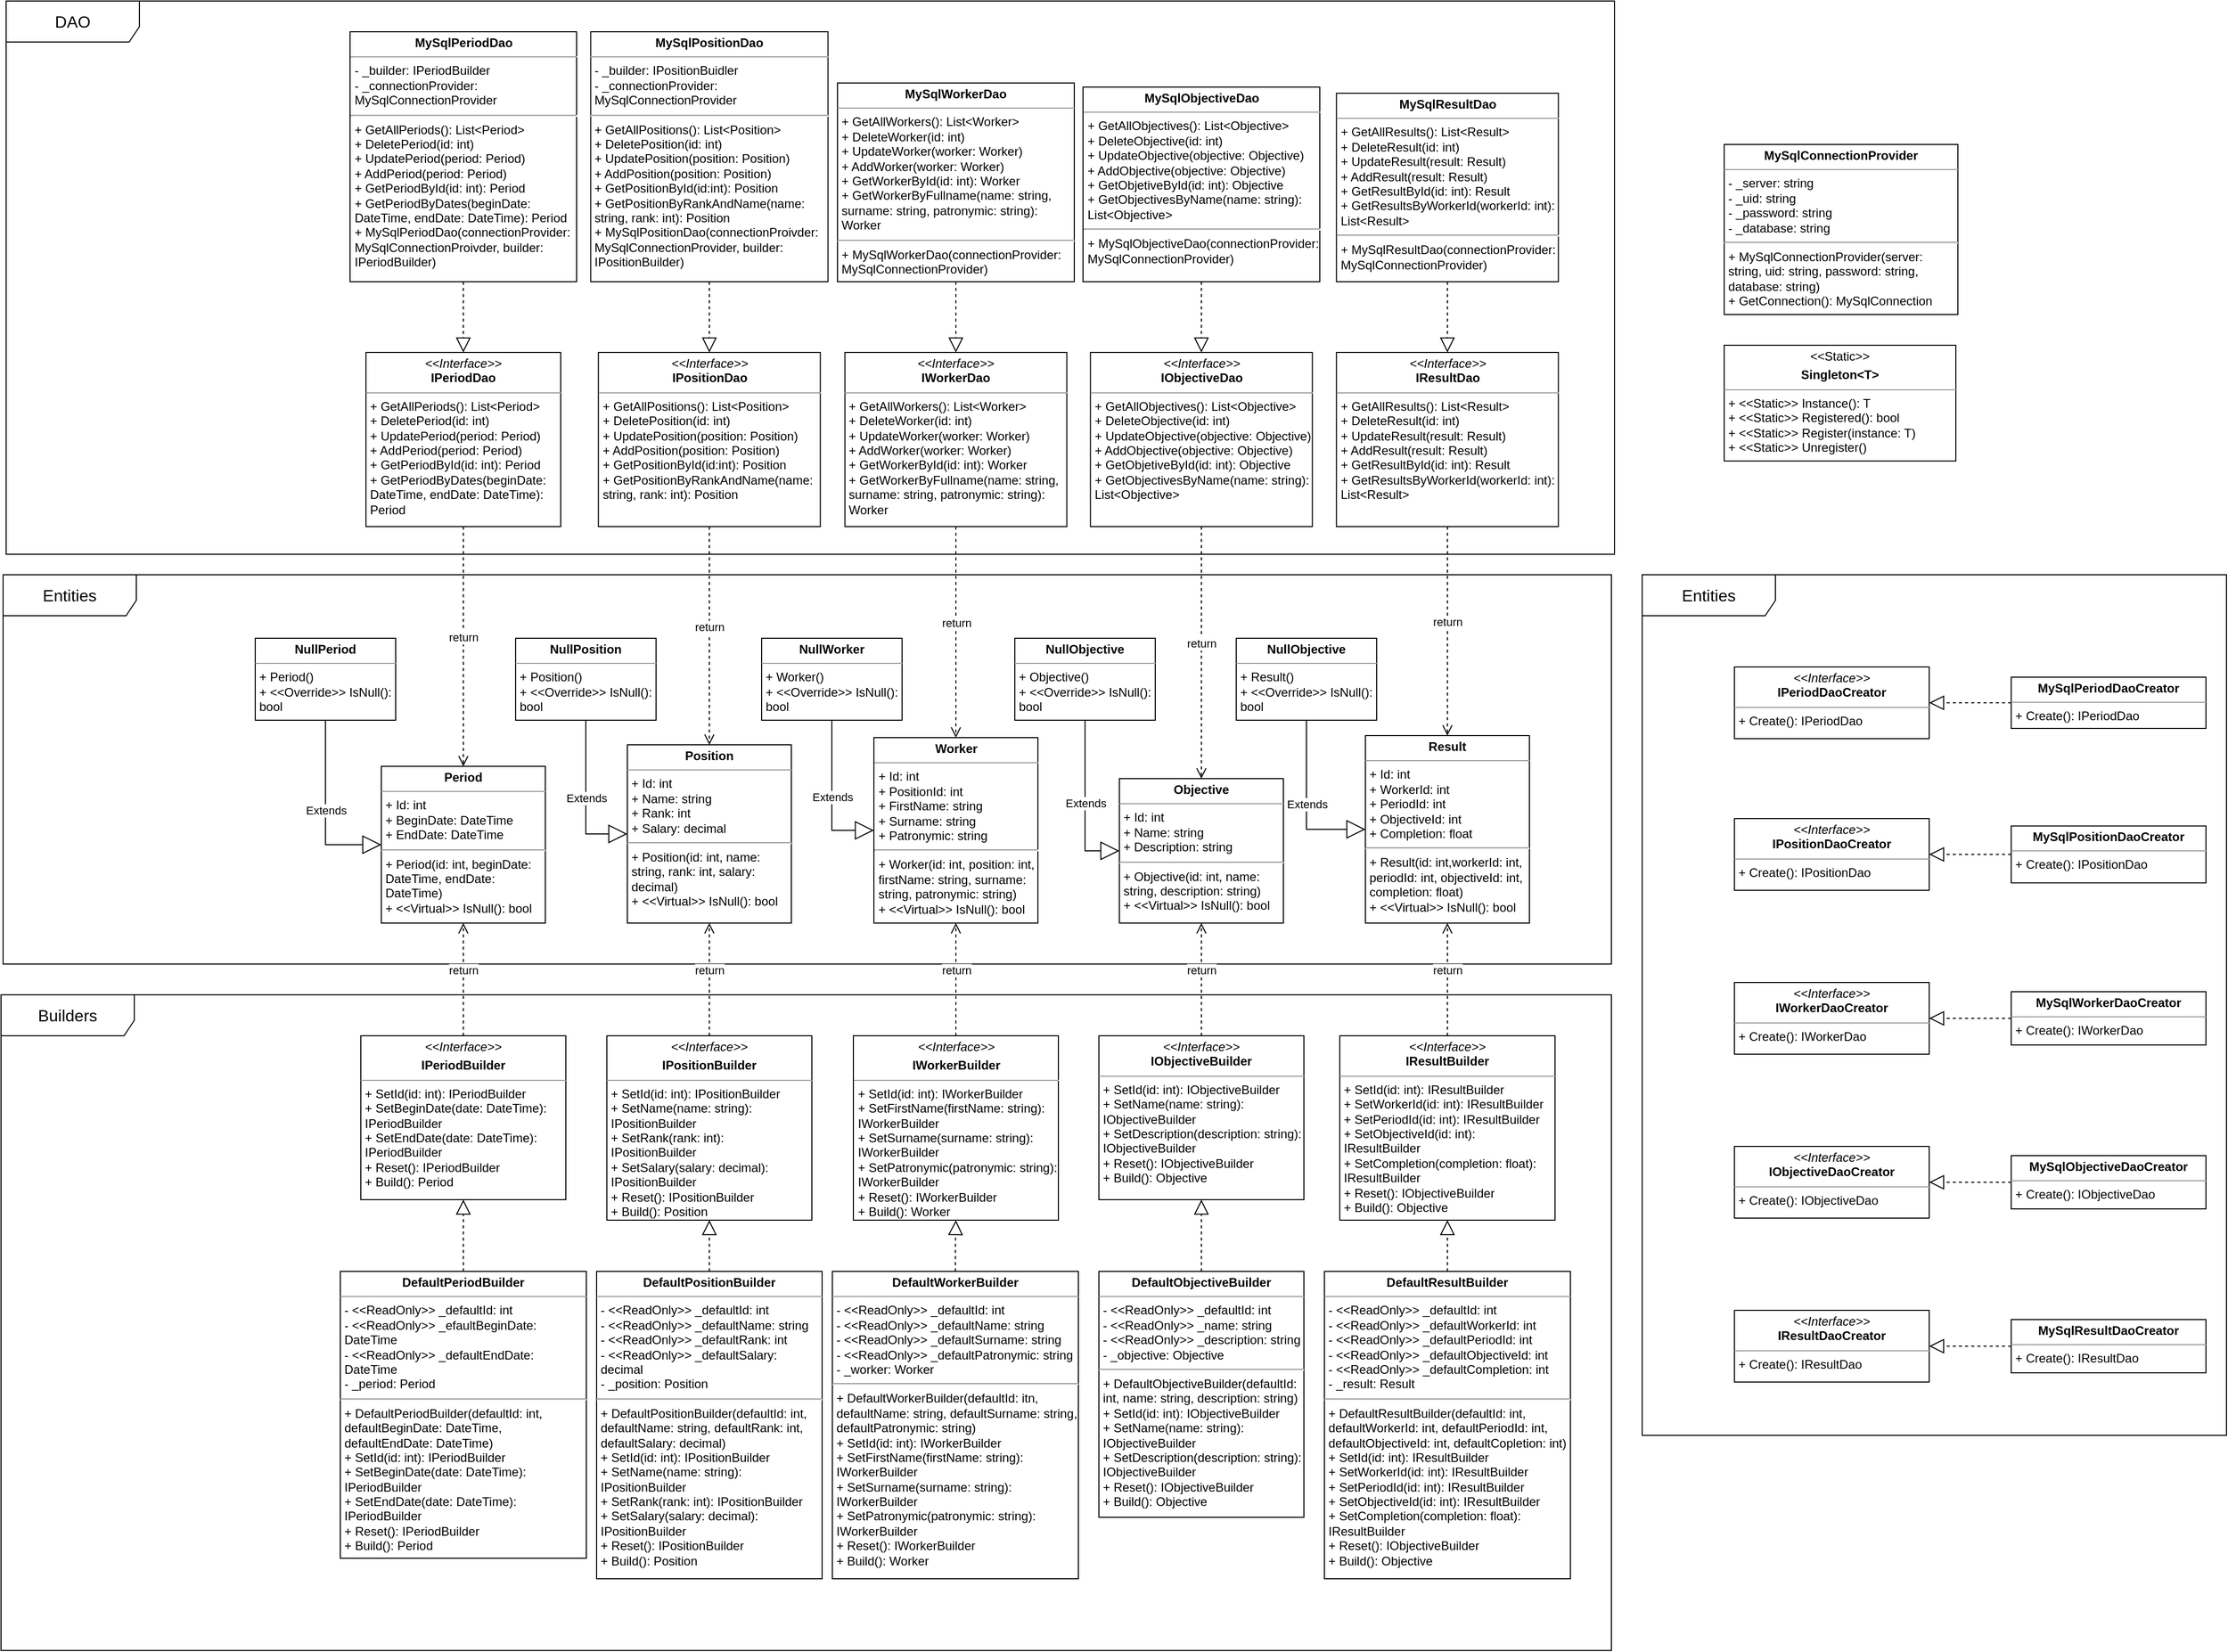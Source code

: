 <mxfile version="22.1.11" type="github">
  <diagram name="Страница — 1" id="qih0HeVdHAn_B9oH8GBS">
    <mxGraphModel dx="2593" dy="2552" grid="1" gridSize="10" guides="1" tooltips="1" connect="1" arrows="1" fold="1" page="1" pageScale="1" pageWidth="827" pageHeight="1169" math="0" shadow="0">
      <root>
        <mxCell id="0" />
        <mxCell id="1" parent="0" />
        <mxCell id="z6ik7qYl1S37W0Bwtu2p-1" value="&lt;font style=&quot;font-size: 16px;&quot;&gt;Entities&lt;/font&gt;" style="shape=umlFrame;whiteSpace=wrap;html=1;pointerEvents=0;width=130;height=40;" parent="1" vertex="1">
          <mxGeometry x="31" y="-10" width="1569" height="380" as="geometry" />
        </mxCell>
        <mxCell id="z6ik7qYl1S37W0Bwtu2p-2" value="&lt;p style=&quot;margin:0px;margin-top:4px;text-align:center;&quot;&gt;&lt;b&gt;Period&lt;/b&gt;&lt;/p&gt;&lt;hr size=&quot;1&quot;&gt;&lt;p style=&quot;margin:0px;margin-left:4px;&quot;&gt;+ Id: int&lt;/p&gt;&lt;p style=&quot;margin:0px;margin-left:4px;&quot;&gt;+ BeginDate: DateTime&lt;/p&gt;&lt;p style=&quot;margin:0px;margin-left:4px;&quot;&gt;+ EndDate: DateTime&lt;/p&gt;&lt;hr&gt;&lt;p style=&quot;margin:0px;margin-left:4px;&quot;&gt;+ Period(id: int, beginDate: DateTime, endDate: DateTime)&lt;/p&gt;&lt;p style=&quot;margin:0px;margin-left:4px;&quot;&gt;+ &amp;lt;&amp;lt;Virtual&amp;gt;&amp;gt; IsNull(): bool&lt;/p&gt;" style="verticalAlign=top;align=left;overflow=fill;fontSize=12;fontFamily=Helvetica;html=1;whiteSpace=wrap;" parent="1" vertex="1">
          <mxGeometry x="400" y="177" width="160" height="153" as="geometry" />
        </mxCell>
        <mxCell id="z6ik7qYl1S37W0Bwtu2p-3" value="&lt;p style=&quot;margin:0px;margin-top:4px;text-align:center;&quot;&gt;&lt;b&gt;Position&lt;/b&gt;&lt;/p&gt;&lt;hr size=&quot;1&quot;&gt;&lt;p style=&quot;margin:0px;margin-left:4px;&quot;&gt;+ Id: int&lt;/p&gt;&lt;p style=&quot;margin:0px;margin-left:4px;&quot;&gt;+ Name: string&lt;/p&gt;&lt;p style=&quot;margin:0px;margin-left:4px;&quot;&gt;+ Rank: int&lt;/p&gt;&lt;p style=&quot;margin:0px;margin-left:4px;&quot;&gt;+ Salary: decimal&lt;/p&gt;&lt;hr&gt;&lt;p style=&quot;margin:0px;margin-left:4px;&quot;&gt;+ Position(id: int, name: string, rank: int, salary: decimal)&lt;/p&gt;&lt;p style=&quot;margin:0px;margin-left:4px;&quot;&gt;+ &amp;lt;&amp;lt;Virtual&amp;gt;&amp;gt; IsNull(): bool&lt;/p&gt;" style="verticalAlign=top;align=left;overflow=fill;fontSize=12;fontFamily=Helvetica;html=1;whiteSpace=wrap;" parent="1" vertex="1">
          <mxGeometry x="640" y="156" width="160" height="174" as="geometry" />
        </mxCell>
        <mxCell id="z6ik7qYl1S37W0Bwtu2p-4" value="&lt;p style=&quot;margin:0px;margin-top:4px;text-align:center;&quot;&gt;&lt;b&gt;Objective&lt;/b&gt;&lt;/p&gt;&lt;hr size=&quot;1&quot;&gt;&lt;p style=&quot;margin:0px;margin-left:4px;&quot;&gt;+ Id: int&lt;/p&gt;&lt;p style=&quot;margin:0px;margin-left:4px;&quot;&gt;+ Name: string&lt;/p&gt;&lt;p style=&quot;margin:0px;margin-left:4px;&quot;&gt;+ Description: string&lt;/p&gt;&lt;hr&gt;&lt;p style=&quot;margin:0px;margin-left:4px;&quot;&gt;+ Objective(id: int, name: string, description: string)&lt;/p&gt;&lt;p style=&quot;margin:0px;margin-left:4px;&quot;&gt;+ &amp;lt;&amp;lt;Virtual&amp;gt;&amp;gt; IsNull(): bool&lt;/p&gt;&lt;p style=&quot;margin:0px;margin-left:4px;&quot;&gt;&lt;br&gt;&lt;/p&gt;" style="verticalAlign=top;align=left;overflow=fill;fontSize=12;fontFamily=Helvetica;html=1;whiteSpace=wrap;" parent="1" vertex="1">
          <mxGeometry x="1120" y="189" width="160" height="141" as="geometry" />
        </mxCell>
        <mxCell id="z6ik7qYl1S37W0Bwtu2p-5" value="&lt;p style=&quot;margin:0px;margin-top:4px;text-align:center;&quot;&gt;&lt;b&gt;Worker&lt;/b&gt;&lt;/p&gt;&lt;hr size=&quot;1&quot;&gt;&lt;p style=&quot;margin:0px;margin-left:4px;&quot;&gt;+ Id: int&lt;/p&gt;&lt;p style=&quot;margin:0px;margin-left:4px;&quot;&gt;+ PositionId: int&lt;/p&gt;&lt;p style=&quot;margin:0px;margin-left:4px;&quot;&gt;+ FirstName: string&lt;/p&gt;&lt;p style=&quot;margin:0px;margin-left:4px;&quot;&gt;+ Surname: string&lt;/p&gt;&lt;p style=&quot;margin:0px;margin-left:4px;&quot;&gt;+ Patronymic: string&lt;/p&gt;&lt;hr&gt;&lt;p style=&quot;margin:0px;margin-left:4px;&quot;&gt;+ Worker(id: int, position: int, firstName: string, surname: string, patronymic: string)&lt;/p&gt;&lt;p style=&quot;margin:0px;margin-left:4px;&quot;&gt;+ &amp;lt;&amp;lt;Virtual&amp;gt;&amp;gt; IsNull(): bool&lt;/p&gt;" style="verticalAlign=top;align=left;overflow=fill;fontSize=12;fontFamily=Helvetica;html=1;whiteSpace=wrap;" parent="1" vertex="1">
          <mxGeometry x="880.5" y="149" width="160" height="181" as="geometry" />
        </mxCell>
        <mxCell id="z6ik7qYl1S37W0Bwtu2p-6" value="&lt;font style=&quot;font-size: 16px;&quot;&gt;Builders&lt;/font&gt;" style="shape=umlFrame;whiteSpace=wrap;html=1;pointerEvents=0;width=130;height=40;" parent="1" vertex="1">
          <mxGeometry x="29" y="400" width="1571" height="640" as="geometry" />
        </mxCell>
        <mxCell id="z6ik7qYl1S37W0Bwtu2p-7" value="&lt;p style=&quot;margin:0px;margin-top:4px;text-align:center;&quot;&gt;&lt;i style=&quot;border-color: var(--border-color);&quot;&gt;&amp;lt;&amp;lt;Interface&amp;gt;&amp;gt;&lt;/i&gt;&lt;b&gt;&lt;br&gt;&lt;/b&gt;&lt;/p&gt;&lt;p style=&quot;margin:0px;margin-top:4px;text-align:center;&quot;&gt;&lt;b&gt;IPeriodBuilder&lt;/b&gt;&lt;/p&gt;&lt;hr size=&quot;1&quot;&gt;&lt;p style=&quot;margin:0px;margin-left:4px;&quot;&gt;+ SetId(id: int): IPeriodBuilder&lt;/p&gt;&lt;p style=&quot;margin:0px;margin-left:4px;&quot;&gt;+ SetBeginDate(date: DateTime): IPeriodBuilder&lt;/p&gt;&lt;p style=&quot;margin:0px;margin-left:4px;&quot;&gt;+ SetEndDate(date: DateTime): IPeriodBuilder&lt;/p&gt;&lt;p style=&quot;margin:0px;margin-left:4px;&quot;&gt;+ Reset(): IPeriodBuilder&lt;/p&gt;&lt;p style=&quot;margin:0px;margin-left:4px;&quot;&gt;+ Build(): Period&lt;/p&gt;" style="verticalAlign=top;align=left;overflow=fill;fontSize=12;fontFamily=Helvetica;html=1;whiteSpace=wrap;" parent="1" vertex="1">
          <mxGeometry x="380" y="440" width="200" height="160" as="geometry" />
        </mxCell>
        <mxCell id="z6ik7qYl1S37W0Bwtu2p-8" value="&lt;p style=&quot;margin:0px;margin-top:4px;text-align:center;&quot;&gt;&lt;i style=&quot;border-color: var(--border-color);&quot;&gt;&amp;lt;&amp;lt;Interface&amp;gt;&amp;gt;&lt;/i&gt;&lt;b&gt;&lt;br&gt;&lt;/b&gt;&lt;/p&gt;&lt;p style=&quot;margin:0px;margin-top:4px;text-align:center;&quot;&gt;&lt;b&gt;IPositionBuilder&lt;/b&gt;&lt;/p&gt;&lt;hr size=&quot;1&quot;&gt;&lt;p style=&quot;margin:0px;margin-left:4px;&quot;&gt;+ SetId(id: int): IPositionBuilder&lt;/p&gt;&lt;p style=&quot;margin:0px;margin-left:4px;&quot;&gt;+ SetName(name: string): IPositionBuilder&lt;/p&gt;&lt;p style=&quot;margin:0px;margin-left:4px;&quot;&gt;+ SetRank(rank: int): IPositionBuilder&lt;/p&gt;&lt;p style=&quot;margin:0px;margin-left:4px;&quot;&gt;+ SetSalary(salary: decimal): IPositionBuilder&lt;/p&gt;&lt;p style=&quot;margin:0px;margin-left:4px;&quot;&gt;+ Reset(): IPositionBuilder&lt;/p&gt;&lt;p style=&quot;margin:0px;margin-left:4px;&quot;&gt;+ Build(): Position&lt;/p&gt;" style="verticalAlign=top;align=left;overflow=fill;fontSize=12;fontFamily=Helvetica;html=1;whiteSpace=wrap;" parent="1" vertex="1">
          <mxGeometry x="620" y="440" width="200" height="180" as="geometry" />
        </mxCell>
        <mxCell id="z6ik7qYl1S37W0Bwtu2p-9" value="return" style="html=1;verticalAlign=bottom;endArrow=open;dashed=1;endSize=8;rounded=0;exitX=0.5;exitY=0;exitDx=0;exitDy=0;entryX=0.5;entryY=1;entryDx=0;entryDy=0;edgeStyle=orthogonalEdgeStyle;" parent="1" source="z6ik7qYl1S37W0Bwtu2p-7" target="z6ik7qYl1S37W0Bwtu2p-2" edge="1">
          <mxGeometry relative="1" as="geometry">
            <mxPoint x="450" y="370" as="sourcePoint" />
            <mxPoint x="370" y="370" as="targetPoint" />
          </mxGeometry>
        </mxCell>
        <mxCell id="z6ik7qYl1S37W0Bwtu2p-10" value="&lt;p style=&quot;margin:0px;margin-top:4px;text-align:center;&quot;&gt;&lt;i style=&quot;border-color: var(--border-color);&quot;&gt;&amp;lt;&amp;lt;Interface&amp;gt;&amp;gt;&lt;/i&gt;&lt;b&gt;&lt;br&gt;&lt;/b&gt;&lt;/p&gt;&lt;p style=&quot;margin:0px;margin-top:4px;text-align:center;&quot;&gt;&lt;b&gt;IWorkerBuilder&lt;/b&gt;&lt;/p&gt;&lt;hr size=&quot;1&quot;&gt;&lt;p style=&quot;margin:0px;margin-left:4px;&quot;&gt;+ SetId(id: int): IWorkerBuilder&lt;/p&gt;&lt;p style=&quot;margin:0px;margin-left:4px;&quot;&gt;+ SetFirstName(firstName: string): IWorkerBuilder&lt;/p&gt;&lt;p style=&quot;margin:0px;margin-left:4px;&quot;&gt;+ SetSurname(surname: string): IWorkerBuilder&lt;/p&gt;&lt;p style=&quot;margin:0px;margin-left:4px;&quot;&gt;+ SetPatronymic(patronymic: string): IWorkerBuilder&lt;/p&gt;&lt;p style=&quot;margin:0px;margin-left:4px;&quot;&gt;+ Reset(): IWorkerBuilder&lt;/p&gt;&lt;p style=&quot;margin:0px;margin-left:4px;&quot;&gt;+ Build(): Worker&lt;/p&gt;" style="verticalAlign=top;align=left;overflow=fill;fontSize=12;fontFamily=Helvetica;html=1;whiteSpace=wrap;" parent="1" vertex="1">
          <mxGeometry x="860.5" y="440" width="200" height="180" as="geometry" />
        </mxCell>
        <mxCell id="z6ik7qYl1S37W0Bwtu2p-11" value="&lt;p style=&quot;margin:0px;margin-top:4px;text-align:center;&quot;&gt;&lt;i&gt;&amp;lt;&amp;lt;Interface&amp;gt;&amp;gt;&lt;/i&gt;&lt;br&gt;&lt;b&gt;IObjectiveBuilder&lt;/b&gt;&lt;/p&gt;&lt;hr size=&quot;1&quot;&gt;&lt;p style=&quot;margin:0px;margin-left:4px;&quot;&gt;+ SetId(id: int): IObjectiveBuilder&lt;/p&gt;&lt;p style=&quot;margin:0px;margin-left:4px;&quot;&gt;+ SetName(name: string): IObjectiveBuilder&amp;nbsp;&lt;/p&gt;&lt;p style=&quot;margin:0px;margin-left:4px;&quot;&gt;+ SetDescription(description: string): IObjectiveBuilder&lt;/p&gt;&lt;p style=&quot;margin:0px;margin-left:4px;&quot;&gt;+ Reset(): IObjectiveBuilder&lt;/p&gt;&lt;p style=&quot;margin:0px;margin-left:4px;&quot;&gt;+ Build(): Objective&lt;/p&gt;" style="verticalAlign=top;align=left;overflow=fill;fontSize=12;fontFamily=Helvetica;html=1;whiteSpace=wrap;" parent="1" vertex="1">
          <mxGeometry x="1100" y="440" width="200" height="160" as="geometry" />
        </mxCell>
        <mxCell id="z6ik7qYl1S37W0Bwtu2p-12" value="return" style="html=1;verticalAlign=bottom;endArrow=open;dashed=1;endSize=8;rounded=0;entryX=0.5;entryY=1;entryDx=0;entryDy=0;exitX=0.5;exitY=0;exitDx=0;exitDy=0;edgeStyle=orthogonalEdgeStyle;" parent="1" source="z6ik7qYl1S37W0Bwtu2p-8" target="z6ik7qYl1S37W0Bwtu2p-3" edge="1">
          <mxGeometry relative="1" as="geometry">
            <mxPoint x="770" y="380" as="sourcePoint" />
            <mxPoint x="690" y="380" as="targetPoint" />
          </mxGeometry>
        </mxCell>
        <mxCell id="z6ik7qYl1S37W0Bwtu2p-13" value="return" style="html=1;verticalAlign=bottom;endArrow=open;dashed=1;endSize=8;rounded=0;entryX=0.5;entryY=1;entryDx=0;entryDy=0;exitX=0.5;exitY=0;exitDx=0;exitDy=0;edgeStyle=orthogonalEdgeStyle;" parent="1" source="z6ik7qYl1S37W0Bwtu2p-10" target="z6ik7qYl1S37W0Bwtu2p-5" edge="1">
          <mxGeometry relative="1" as="geometry">
            <mxPoint x="1100" y="370" as="sourcePoint" />
            <mxPoint x="1020" y="370" as="targetPoint" />
          </mxGeometry>
        </mxCell>
        <mxCell id="z6ik7qYl1S37W0Bwtu2p-17" value="return" style="html=1;verticalAlign=bottom;endArrow=open;dashed=1;endSize=8;rounded=0;entryX=0.5;entryY=1;entryDx=0;entryDy=0;exitX=0.5;exitY=0;exitDx=0;exitDy=0;edgeStyle=orthogonalEdgeStyle;" parent="1" source="z6ik7qYl1S37W0Bwtu2p-11" target="z6ik7qYl1S37W0Bwtu2p-4" edge="1">
          <mxGeometry relative="1" as="geometry">
            <mxPoint x="1330" y="370" as="sourcePoint" />
            <mxPoint x="1250" y="370" as="targetPoint" />
          </mxGeometry>
        </mxCell>
        <mxCell id="xKmKN3CruhW7F5drKo0u-1" value="&lt;p style=&quot;margin:0px;margin-top:4px;text-align:center;&quot;&gt;&lt;b&gt;Result&lt;/b&gt;&lt;/p&gt;&lt;hr size=&quot;1&quot;&gt;&lt;p style=&quot;margin:0px;margin-left:4px;&quot;&gt;+ Id: int&lt;/p&gt;&lt;p style=&quot;margin:0px;margin-left:4px;&quot;&gt;+ WorkerId: int&lt;/p&gt;&lt;p style=&quot;margin:0px;margin-left:4px;&quot;&gt;+ PeriodId: int&lt;/p&gt;&lt;p style=&quot;margin:0px;margin-left:4px;&quot;&gt;+ ObjectiveId: int&lt;/p&gt;&lt;p style=&quot;margin:0px;margin-left:4px;&quot;&gt;+ Completion: float&lt;/p&gt;&lt;hr&gt;&lt;p style=&quot;margin:0px;margin-left:4px;&quot;&gt;+ Result(id: int,workerId: int, periodId: int, objectiveId: int, completion: float)&lt;/p&gt;&lt;p style=&quot;margin:0px;margin-left:4px;&quot;&gt;+ &amp;lt;&amp;lt;Virtual&amp;gt;&amp;gt; IsNull(): bool&lt;/p&gt;&lt;p style=&quot;margin:0px;margin-left:4px;&quot;&gt;&lt;br&gt;&lt;/p&gt;" style="verticalAlign=top;align=left;overflow=fill;fontSize=12;fontFamily=Helvetica;html=1;whiteSpace=wrap;" vertex="1" parent="1">
          <mxGeometry x="1360" y="147" width="160" height="183" as="geometry" />
        </mxCell>
        <mxCell id="xKmKN3CruhW7F5drKo0u-2" value="&lt;p style=&quot;margin:0px;margin-top:4px;text-align:center;&quot;&gt;&lt;i&gt;&amp;lt;&amp;lt;Interface&amp;gt;&amp;gt;&lt;/i&gt;&lt;br&gt;&lt;b&gt;IResultBuilder&lt;/b&gt;&lt;/p&gt;&lt;hr size=&quot;1&quot;&gt;&lt;p style=&quot;margin:0px;margin-left:4px;&quot;&gt;+ SetId(id: int): IResultBuilder&lt;/p&gt;&lt;p style=&quot;margin:0px;margin-left:4px;&quot;&gt;+ SetWorkerId(id: int): IResultBuilder&lt;/p&gt;&lt;p style=&quot;margin:0px;margin-left:4px;&quot;&gt;+ SetPeriodId(id: int): IResultBuilder&lt;/p&gt;&lt;p style=&quot;margin:0px;margin-left:4px;&quot;&gt;+ SetObjectiveId(id: int): IResultBuilder&lt;/p&gt;&lt;p style=&quot;margin:0px;margin-left:4px;&quot;&gt;+ SetCompletion(completion: float): IResultBuilder&lt;/p&gt;&lt;p style=&quot;margin:0px;margin-left:4px;&quot;&gt;+ Reset(): IObjectiveBuilder&lt;/p&gt;&lt;p style=&quot;margin:0px;margin-left:4px;&quot;&gt;+ Build(): Objective&lt;/p&gt;" style="verticalAlign=top;align=left;overflow=fill;fontSize=12;fontFamily=Helvetica;html=1;whiteSpace=wrap;" vertex="1" parent="1">
          <mxGeometry x="1335" y="440" width="210" height="180" as="geometry" />
        </mxCell>
        <mxCell id="xKmKN3CruhW7F5drKo0u-3" value="return" style="html=1;verticalAlign=bottom;endArrow=open;dashed=1;endSize=8;rounded=0;entryX=0.5;entryY=1;entryDx=0;entryDy=0;exitX=0.5;exitY=0;exitDx=0;exitDy=0;edgeStyle=orthogonalEdgeStyle;" edge="1" parent="1" source="xKmKN3CruhW7F5drKo0u-2" target="xKmKN3CruhW7F5drKo0u-1">
          <mxGeometry relative="1" as="geometry">
            <mxPoint x="1210" y="450" as="sourcePoint" />
            <mxPoint x="1210" y="240" as="targetPoint" />
          </mxGeometry>
        </mxCell>
        <mxCell id="xKmKN3CruhW7F5drKo0u-4" value="&lt;p style=&quot;margin:0px;margin-top:4px;text-align:center;&quot;&gt;&lt;b style=&quot;background-color: initial;&quot;&gt;DefaultPeriodBuilder&lt;/b&gt;&lt;br&gt;&lt;/p&gt;&lt;hr size=&quot;1&quot;&gt;&lt;p style=&quot;margin:0px;margin-left:4px;&quot;&gt;- &amp;lt;&amp;lt;ReadOnly&amp;gt;&amp;gt; _defaultId: int&lt;/p&gt;&lt;p style=&quot;margin:0px;margin-left:4px;&quot;&gt;- &amp;lt;&amp;lt;ReadOnly&amp;gt;&amp;gt; _efaultBeginDate: DateTime&lt;/p&gt;&lt;p style=&quot;margin:0px;margin-left:4px;&quot;&gt;- &amp;lt;&amp;lt;ReadOnly&amp;gt;&amp;gt; _defaultEndDate: DateTime&lt;/p&gt;&lt;p style=&quot;margin:0px;margin-left:4px;&quot;&gt;- _period: Period&lt;/p&gt;&lt;hr&gt;&lt;p style=&quot;margin:0px;margin-left:4px;&quot;&gt;+ DefaultPeriodBuilder(defaultId: int, defaultBeginDate: DateTime, defaultEndDate: DateTime)&lt;/p&gt;&lt;p style=&quot;margin:0px;margin-left:4px;&quot;&gt;+ SetId(id: int): IPeriodBuilder&lt;/p&gt;&lt;p style=&quot;margin:0px;margin-left:4px;&quot;&gt;+ SetBeginDate(date: DateTime): IPeriodBuilder&lt;/p&gt;&lt;p style=&quot;margin:0px;margin-left:4px;&quot;&gt;+ SetEndDate(date: DateTime): IPeriodBuilder&lt;/p&gt;&lt;p style=&quot;margin:0px;margin-left:4px;&quot;&gt;+ Reset(): IPeriodBuilder&lt;/p&gt;&lt;p style=&quot;margin:0px;margin-left:4px;&quot;&gt;+ Build(): Period&lt;/p&gt;" style="verticalAlign=top;align=left;overflow=fill;fontSize=12;fontFamily=Helvetica;html=1;whiteSpace=wrap;" vertex="1" parent="1">
          <mxGeometry x="360" y="670" width="240" height="280" as="geometry" />
        </mxCell>
        <mxCell id="xKmKN3CruhW7F5drKo0u-5" value="&lt;p style=&quot;margin:0px;margin-top:4px;text-align:center;&quot;&gt;&lt;b style=&quot;background-color: initial;&quot;&gt;DefaultPositionBuilder&lt;/b&gt;&lt;br&gt;&lt;/p&gt;&lt;hr size=&quot;1&quot;&gt;&lt;p style=&quot;margin:0px;margin-left:4px;&quot;&gt;- &amp;lt;&amp;lt;ReadOnly&amp;gt;&amp;gt; _defaultId: int&lt;/p&gt;&lt;p style=&quot;margin:0px;margin-left:4px;&quot;&gt;- &amp;lt;&amp;lt;ReadOnly&amp;gt;&amp;gt; _defaultName: string&lt;/p&gt;&lt;p style=&quot;margin:0px;margin-left:4px;&quot;&gt;- &amp;lt;&amp;lt;ReadOnly&amp;gt;&amp;gt; _defaultRank: int&lt;/p&gt;&lt;p style=&quot;margin:0px;margin-left:4px;&quot;&gt;- &amp;lt;&amp;lt;ReadOnly&amp;gt;&amp;gt; _defaultSalary: decimal&lt;/p&gt;&lt;p style=&quot;margin:0px;margin-left:4px;&quot;&gt;- _position: Position&lt;/p&gt;&lt;hr&gt;&lt;p style=&quot;margin:0px;margin-left:4px;&quot;&gt;+ DefaultPositionBuilder(defaultId: int, defaultName: string, defaultRank: int, defaultSalary: decimal)&lt;/p&gt;&lt;p style=&quot;margin:0px;margin-left:4px;&quot;&gt;+ SetId(id: int): IPositionBuilder&lt;/p&gt;&lt;p style=&quot;margin:0px;margin-left:4px;&quot;&gt;+ SetName(name: string): IPositionBuilder&lt;/p&gt;&lt;p style=&quot;margin:0px;margin-left:4px;&quot;&gt;+ SetRank(rank: int): IPositionBuilder&lt;/p&gt;&lt;p style=&quot;margin:0px;margin-left:4px;&quot;&gt;+ SetSalary(salary: decimal): IPositionBuilder&lt;/p&gt;&lt;p style=&quot;margin:0px;margin-left:4px;&quot;&gt;+ Reset(): IPositionBuilder&lt;/p&gt;&lt;p style=&quot;margin:0px;margin-left:4px;&quot;&gt;+ Build(): Position&lt;/p&gt;" style="verticalAlign=top;align=left;overflow=fill;fontSize=12;fontFamily=Helvetica;html=1;whiteSpace=wrap;" vertex="1" parent="1">
          <mxGeometry x="610" y="670" width="220" height="300" as="geometry" />
        </mxCell>
        <mxCell id="xKmKN3CruhW7F5drKo0u-7" value="&lt;p style=&quot;margin:0px;margin-top:4px;text-align:center;&quot;&gt;&lt;b style=&quot;background-color: initial;&quot;&gt;DefaultWorkerBuilder&lt;/b&gt;&lt;br&gt;&lt;/p&gt;&lt;hr size=&quot;1&quot;&gt;&lt;p style=&quot;margin:0px;margin-left:4px;&quot;&gt;- &amp;lt;&amp;lt;ReadOnly&amp;gt;&amp;gt; _defaultId: int&lt;/p&gt;&lt;p style=&quot;margin:0px;margin-left:4px;&quot;&gt;- &amp;lt;&amp;lt;ReadOnly&amp;gt;&amp;gt; _defaultName: string&lt;/p&gt;&lt;p style=&quot;margin:0px;margin-left:4px;&quot;&gt;- &amp;lt;&amp;lt;ReadOnly&amp;gt;&amp;gt; _defaultSurname: string&lt;/p&gt;&lt;p style=&quot;margin:0px;margin-left:4px;&quot;&gt;- &amp;lt;&amp;lt;ReadOnly&amp;gt;&amp;gt; _defaultPatronymic: string&lt;/p&gt;&lt;p style=&quot;margin:0px;margin-left:4px;&quot;&gt;- _worker: Worker&lt;/p&gt;&lt;hr&gt;&lt;p style=&quot;margin:0px;margin-left:4px;&quot;&gt;+ DefaultWorkerBuilder(defaultId: itn, defaultName: string, defaultSurname: string, defaultPatronymic: string)&lt;br&gt;+ SetId(id: int): IWorkerBuilder&lt;/p&gt;&lt;p style=&quot;margin:0px;margin-left:4px;&quot;&gt;+ SetFirstName(firstName: string): IWorkerBuilder&lt;/p&gt;&lt;p style=&quot;margin:0px;margin-left:4px;&quot;&gt;+ SetSurname(surname: string): IWorkerBuilder&lt;/p&gt;&lt;p style=&quot;margin:0px;margin-left:4px;&quot;&gt;+ SetPatronymic(patronymic: string): IWorkerBuilder&lt;/p&gt;&lt;p style=&quot;margin:0px;margin-left:4px;&quot;&gt;+ Reset(): IWorkerBuilder&lt;/p&gt;&lt;p style=&quot;margin:0px;margin-left:4px;&quot;&gt;+ Build(): Worker&lt;/p&gt;" style="verticalAlign=top;align=left;overflow=fill;fontSize=12;fontFamily=Helvetica;html=1;whiteSpace=wrap;" vertex="1" parent="1">
          <mxGeometry x="840" y="670" width="240" height="300" as="geometry" />
        </mxCell>
        <mxCell id="xKmKN3CruhW7F5drKo0u-11" value="&lt;p style=&quot;margin:0px;margin-top:4px;text-align:center;&quot;&gt;&lt;b&gt;DefaultObjectiveBuilder&lt;/b&gt;&lt;/p&gt;&lt;hr size=&quot;1&quot;&gt;&lt;p style=&quot;margin:0px;margin-left:4px;&quot;&gt;- &amp;lt;&amp;lt;ReadOnly&amp;gt;&amp;gt; _defaultId: int&lt;/p&gt;&lt;p style=&quot;margin:0px;margin-left:4px;&quot;&gt;- &amp;lt;&amp;lt;ReadOnly&amp;gt;&amp;gt; _name: string&lt;/p&gt;&lt;p style=&quot;margin:0px;margin-left:4px;&quot;&gt;- &amp;lt;&amp;lt;ReadOnly&amp;gt;&amp;gt; _description: string&lt;/p&gt;&lt;p style=&quot;margin:0px;margin-left:4px;&quot;&gt;- _objective: Objective&lt;/p&gt;&lt;hr&gt;&lt;p style=&quot;margin:0px;margin-left:4px;&quot;&gt;+ DefaultObjectiveBuilder(defaultId: int, name: string, description: string)&lt;/p&gt;&lt;p style=&quot;margin:0px;margin-left:4px;&quot;&gt;+ SetId(id: int): IObjectiveBuilder&lt;/p&gt;&lt;p style=&quot;margin:0px;margin-left:4px;&quot;&gt;+ SetName(name: string): IObjectiveBuilder&amp;nbsp;&lt;/p&gt;&lt;p style=&quot;margin:0px;margin-left:4px;&quot;&gt;+ SetDescription(description: string): IObjectiveBuilder&lt;/p&gt;&lt;p style=&quot;margin:0px;margin-left:4px;&quot;&gt;+ Reset(): IObjectiveBuilder&lt;/p&gt;&lt;p style=&quot;margin:0px;margin-left:4px;&quot;&gt;+ Build(): Objective&lt;/p&gt;" style="verticalAlign=top;align=left;overflow=fill;fontSize=12;fontFamily=Helvetica;html=1;whiteSpace=wrap;" vertex="1" parent="1">
          <mxGeometry x="1100" y="670" width="200" height="240" as="geometry" />
        </mxCell>
        <mxCell id="xKmKN3CruhW7F5drKo0u-13" value="&lt;p style=&quot;margin:0px;margin-top:4px;text-align:center;&quot;&gt;&lt;b&gt;DefaultResultBuilder&lt;/b&gt;&lt;/p&gt;&lt;hr size=&quot;1&quot;&gt;&lt;p style=&quot;margin:0px;margin-left:4px;&quot;&gt;- &amp;lt;&amp;lt;ReadOnly&amp;gt;&amp;gt; _defaultId: int&lt;/p&gt;&lt;p style=&quot;margin:0px;margin-left:4px;&quot;&gt;- &amp;lt;&amp;lt;ReadOnly&amp;gt;&amp;gt; _defaultWorkerId: int&lt;/p&gt;&lt;p style=&quot;margin:0px;margin-left:4px;&quot;&gt;- &amp;lt;&amp;lt;ReadOnly&amp;gt;&amp;gt; _defaultPeriodId: int&lt;/p&gt;&lt;p style=&quot;margin:0px;margin-left:4px;&quot;&gt;- &amp;lt;&amp;lt;ReadOnly&amp;gt;&amp;gt; _defaultObjectiveId: int&lt;/p&gt;&lt;p style=&quot;margin:0px;margin-left:4px;&quot;&gt;- &amp;lt;&amp;lt;ReadOnly&amp;gt;&amp;gt; _defaultCompletion: int&lt;/p&gt;&lt;p style=&quot;margin:0px;margin-left:4px;&quot;&gt;- _result: Result&lt;/p&gt;&lt;hr&gt;&lt;p style=&quot;margin:0px;margin-left:4px;&quot;&gt;+ DefaultResultBuilder(defaultId: int, defaultWorkerId: int, defaultPeriodId: int, defaultObjectiveId: int, defaultCopletion: int)&lt;/p&gt;&lt;p style=&quot;margin:0px;margin-left:4px;&quot;&gt;+ SetId(id: int): IResultBuilder&lt;/p&gt;&lt;p style=&quot;margin:0px;margin-left:4px;&quot;&gt;+ SetWorkerId(id: int): IResultBuilder&lt;/p&gt;&lt;p style=&quot;margin:0px;margin-left:4px;&quot;&gt;+ SetPeriodId(id: int): IResultBuilder&lt;/p&gt;&lt;p style=&quot;margin:0px;margin-left:4px;&quot;&gt;+ SetObjectiveId(id: int): IResultBuilder&lt;/p&gt;&lt;p style=&quot;margin:0px;margin-left:4px;&quot;&gt;+ SetCompletion(completion: float): IResultBuilder&lt;/p&gt;&lt;p style=&quot;margin:0px;margin-left:4px;&quot;&gt;+ Reset(): IObjectiveBuilder&lt;/p&gt;&lt;p style=&quot;margin:0px;margin-left:4px;&quot;&gt;+ Build(): Objective&lt;/p&gt;" style="verticalAlign=top;align=left;overflow=fill;fontSize=12;fontFamily=Helvetica;html=1;whiteSpace=wrap;" vertex="1" parent="1">
          <mxGeometry x="1320" y="670" width="240" height="300" as="geometry" />
        </mxCell>
        <mxCell id="xKmKN3CruhW7F5drKo0u-15" value="&lt;p style=&quot;margin:0px;margin-top:4px;text-align:center;&quot;&gt;&lt;i&gt;&amp;lt;&amp;lt;Interface&amp;gt;&amp;gt;&lt;/i&gt;&lt;br&gt;&lt;b&gt;IPeriodDao&lt;/b&gt;&lt;/p&gt;&lt;hr size=&quot;1&quot;&gt;&lt;p style=&quot;margin:0px;margin-left:4px;&quot;&gt;+ GetAllPeriods(): List&amp;lt;Period&amp;gt;&lt;/p&gt;&lt;p style=&quot;margin:0px;margin-left:4px;&quot;&gt;+ DeletePeriod(id: int)&lt;/p&gt;&lt;p style=&quot;margin:0px;margin-left:4px;&quot;&gt;+ UpdatePeriod(period: Period)&lt;/p&gt;&lt;p style=&quot;margin:0px;margin-left:4px;&quot;&gt;+ AddPeriod(period: Period)&lt;/p&gt;&lt;p style=&quot;margin:0px;margin-left:4px;&quot;&gt;+ GetPeriodById(id: int): Period&lt;/p&gt;&lt;p style=&quot;margin:0px;margin-left:4px;&quot;&gt;+ GetPeriodByDates(beginDate: DateTime, endDate: DateTime): Period&lt;/p&gt;" style="verticalAlign=top;align=left;overflow=fill;fontSize=12;fontFamily=Helvetica;html=1;whiteSpace=wrap;" vertex="1" parent="1">
          <mxGeometry x="385" y="-227" width="190" height="170" as="geometry" />
        </mxCell>
        <mxCell id="xKmKN3CruhW7F5drKo0u-16" value="&lt;p style=&quot;margin:0px;margin-top:4px;text-align:center;&quot;&gt;&lt;i&gt;&amp;lt;&amp;lt;Interface&amp;gt;&amp;gt;&lt;/i&gt;&lt;br&gt;&lt;b&gt;IPositionDao&lt;/b&gt;&lt;/p&gt;&lt;hr size=&quot;1&quot;&gt;&lt;p style=&quot;margin:0px;margin-left:4px;&quot;&gt;+ GetAllPositions(): List&amp;lt;Position&amp;gt;&lt;/p&gt;&lt;p style=&quot;margin:0px;margin-left:4px;&quot;&gt;+ DeletePosition(id: int)&lt;/p&gt;&lt;p style=&quot;margin:0px;margin-left:4px;&quot;&gt;+ UpdatePosition(position: Position)&lt;/p&gt;&lt;p style=&quot;margin:0px;margin-left:4px;&quot;&gt;+ AddPosition(position: Position)&lt;/p&gt;&lt;p style=&quot;margin:0px;margin-left:4px;&quot;&gt;+ GetPositionById(id:int): Position&lt;/p&gt;&lt;p style=&quot;margin:0px;margin-left:4px;&quot;&gt;+ GetPositionByRankAndName(name: string, rank: int): Position&lt;/p&gt;" style="verticalAlign=top;align=left;overflow=fill;fontSize=12;fontFamily=Helvetica;html=1;whiteSpace=wrap;" vertex="1" parent="1">
          <mxGeometry x="611.75" y="-227" width="216.5" height="170" as="geometry" />
        </mxCell>
        <mxCell id="xKmKN3CruhW7F5drKo0u-18" value="&lt;p style=&quot;margin:0px;margin-top:4px;text-align:center;&quot;&gt;&lt;b&gt;NullPeriod&lt;/b&gt;&lt;/p&gt;&lt;hr size=&quot;1&quot;&gt;&lt;p style=&quot;margin:0px;margin-left:4px;&quot;&gt;+ Period()&lt;/p&gt;&lt;p style=&quot;margin:0px;margin-left:4px;&quot;&gt;+ &amp;lt;&amp;lt;Override&amp;gt;&amp;gt; IsNull(): bool&lt;/p&gt;" style="verticalAlign=top;align=left;overflow=fill;fontSize=12;fontFamily=Helvetica;html=1;whiteSpace=wrap;" vertex="1" parent="1">
          <mxGeometry x="277" y="52" width="137" height="80" as="geometry" />
        </mxCell>
        <mxCell id="xKmKN3CruhW7F5drKo0u-19" value="Extends" style="endArrow=block;endSize=16;endFill=0;html=1;rounded=0;exitX=0.5;exitY=1;exitDx=0;exitDy=0;entryX=0;entryY=0.5;entryDx=0;entryDy=0;edgeStyle=orthogonalEdgeStyle;" edge="1" parent="1" source="xKmKN3CruhW7F5drKo0u-18" target="z6ik7qYl1S37W0Bwtu2p-2">
          <mxGeometry width="160" relative="1" as="geometry">
            <mxPoint x="320" y="189" as="sourcePoint" />
            <mxPoint x="480" y="189" as="targetPoint" />
          </mxGeometry>
        </mxCell>
        <mxCell id="xKmKN3CruhW7F5drKo0u-20" value="&lt;p style=&quot;margin:0px;margin-top:4px;text-align:center;&quot;&gt;&lt;b&gt;NullPosition&lt;/b&gt;&lt;/p&gt;&lt;hr size=&quot;1&quot;&gt;&lt;p style=&quot;margin:0px;margin-left:4px;&quot;&gt;+ Position()&lt;/p&gt;&lt;p style=&quot;margin:0px;margin-left:4px;&quot;&gt;+ &amp;lt;&amp;lt;Override&amp;gt;&amp;gt; IsNull(): bool&lt;/p&gt;" style="verticalAlign=top;align=left;overflow=fill;fontSize=12;fontFamily=Helvetica;html=1;whiteSpace=wrap;" vertex="1" parent="1">
          <mxGeometry x="531" y="52" width="137" height="80" as="geometry" />
        </mxCell>
        <mxCell id="xKmKN3CruhW7F5drKo0u-21" value="Extends" style="endArrow=block;endSize=16;endFill=0;html=1;rounded=0;exitX=0.5;exitY=1;exitDx=0;exitDy=0;entryX=0;entryY=0.5;entryDx=0;entryDy=0;edgeStyle=orthogonalEdgeStyle;" edge="1" parent="1" source="xKmKN3CruhW7F5drKo0u-20" target="z6ik7qYl1S37W0Bwtu2p-3">
          <mxGeometry width="160" relative="1" as="geometry">
            <mxPoint x="355" y="155" as="sourcePoint" />
            <mxPoint x="410" y="264" as="targetPoint" />
          </mxGeometry>
        </mxCell>
        <mxCell id="xKmKN3CruhW7F5drKo0u-22" value="&lt;p style=&quot;margin:0px;margin-top:4px;text-align:center;&quot;&gt;&lt;b&gt;NullWorker&lt;/b&gt;&lt;/p&gt;&lt;hr size=&quot;1&quot;&gt;&lt;p style=&quot;margin:0px;margin-left:4px;&quot;&gt;+ Worker()&lt;/p&gt;&lt;p style=&quot;margin:0px;margin-left:4px;&quot;&gt;+ &amp;lt;&amp;lt;Override&amp;gt;&amp;gt; IsNull(): bool&lt;/p&gt;" style="verticalAlign=top;align=left;overflow=fill;fontSize=12;fontFamily=Helvetica;html=1;whiteSpace=wrap;" vertex="1" parent="1">
          <mxGeometry x="771" y="52" width="137" height="80" as="geometry" />
        </mxCell>
        <mxCell id="xKmKN3CruhW7F5drKo0u-23" value="Extends" style="endArrow=block;endSize=16;endFill=0;html=1;rounded=0;exitX=0.5;exitY=1;exitDx=0;exitDy=0;entryX=0;entryY=0.5;entryDx=0;entryDy=0;edgeStyle=orthogonalEdgeStyle;" edge="1" parent="1" source="xKmKN3CruhW7F5drKo0u-22" target="z6ik7qYl1S37W0Bwtu2p-5">
          <mxGeometry width="160" relative="1" as="geometry">
            <mxPoint x="610" y="142" as="sourcePoint" />
            <mxPoint x="650" y="253" as="targetPoint" />
          </mxGeometry>
        </mxCell>
        <mxCell id="xKmKN3CruhW7F5drKo0u-24" value="&lt;p style=&quot;margin:0px;margin-top:4px;text-align:center;&quot;&gt;&lt;b&gt;NullObjective&lt;/b&gt;&lt;/p&gt;&lt;hr size=&quot;1&quot;&gt;&lt;p style=&quot;margin:0px;margin-left:4px;&quot;&gt;+ Objective()&lt;/p&gt;&lt;p style=&quot;margin:0px;margin-left:4px;&quot;&gt;+ &amp;lt;&amp;lt;Override&amp;gt;&amp;gt; IsNull(): bool&lt;/p&gt;" style="verticalAlign=top;align=left;overflow=fill;fontSize=12;fontFamily=Helvetica;html=1;whiteSpace=wrap;" vertex="1" parent="1">
          <mxGeometry x="1018" y="52" width="137" height="80" as="geometry" />
        </mxCell>
        <mxCell id="xKmKN3CruhW7F5drKo0u-25" value="Extends" style="endArrow=block;endSize=16;endFill=0;html=1;rounded=0;exitX=0.5;exitY=1;exitDx=0;exitDy=0;entryX=0;entryY=0.5;entryDx=0;entryDy=0;edgeStyle=orthogonalEdgeStyle;" edge="1" parent="1" source="xKmKN3CruhW7F5drKo0u-24" target="z6ik7qYl1S37W0Bwtu2p-4">
          <mxGeometry width="160" relative="1" as="geometry">
            <mxPoint x="850" y="142" as="sourcePoint" />
            <mxPoint x="891" y="250" as="targetPoint" />
          </mxGeometry>
        </mxCell>
        <mxCell id="xKmKN3CruhW7F5drKo0u-26" value="&lt;p style=&quot;margin:0px;margin-top:4px;text-align:center;&quot;&gt;&lt;b&gt;NullObjective&lt;/b&gt;&lt;/p&gt;&lt;hr size=&quot;1&quot;&gt;&lt;p style=&quot;margin:0px;margin-left:4px;&quot;&gt;+ Result()&lt;/p&gt;&lt;p style=&quot;margin:0px;margin-left:4px;&quot;&gt;+ &amp;lt;&amp;lt;Override&amp;gt;&amp;gt; IsNull(): bool&lt;/p&gt;" style="verticalAlign=top;align=left;overflow=fill;fontSize=12;fontFamily=Helvetica;html=1;whiteSpace=wrap;" vertex="1" parent="1">
          <mxGeometry x="1234" y="52" width="137" height="80" as="geometry" />
        </mxCell>
        <mxCell id="xKmKN3CruhW7F5drKo0u-27" value="Extends" style="endArrow=block;endSize=16;endFill=0;html=1;rounded=0;exitX=0.5;exitY=1;exitDx=0;exitDy=0;entryX=0;entryY=0.5;entryDx=0;entryDy=0;edgeStyle=orthogonalEdgeStyle;" edge="1" parent="1" source="xKmKN3CruhW7F5drKo0u-26" target="xKmKN3CruhW7F5drKo0u-1">
          <mxGeometry width="160" relative="1" as="geometry">
            <mxPoint x="1097" y="142" as="sourcePoint" />
            <mxPoint x="1130" y="270" as="targetPoint" />
          </mxGeometry>
        </mxCell>
        <mxCell id="xKmKN3CruhW7F5drKo0u-28" value="&lt;p style=&quot;margin:0px;margin-top:4px;text-align:center;&quot;&gt;&lt;i&gt;&amp;lt;&amp;lt;Interface&amp;gt;&amp;gt;&lt;/i&gt;&lt;br&gt;&lt;b&gt;IWorkerDao&lt;/b&gt;&lt;/p&gt;&lt;hr size=&quot;1&quot;&gt;&lt;p style=&quot;margin:0px;margin-left:4px;&quot;&gt;+ GetAllWorkers(): List&amp;lt;Worker&amp;gt;&lt;/p&gt;&lt;p style=&quot;margin:0px;margin-left:4px;&quot;&gt;+ DeleteWorker(id: int)&lt;/p&gt;&lt;p style=&quot;margin:0px;margin-left:4px;&quot;&gt;+ UpdateWorker(worker: Worker)&lt;/p&gt;&lt;p style=&quot;margin:0px;margin-left:4px;&quot;&gt;+ AddWorker(worker: Worker)&lt;/p&gt;&lt;p style=&quot;margin:0px;margin-left:4px;&quot;&gt;+ GetWorkerById(id: int): Worker&lt;/p&gt;&lt;p style=&quot;margin:0px;margin-left:4px;&quot;&gt;+ GetWorkerByFullname(name: string, surname: string, patronymic: string): Worker&lt;/p&gt;" style="verticalAlign=top;align=left;overflow=fill;fontSize=12;fontFamily=Helvetica;html=1;whiteSpace=wrap;" vertex="1" parent="1">
          <mxGeometry x="852.25" y="-227" width="216.5" height="170" as="geometry" />
        </mxCell>
        <mxCell id="xKmKN3CruhW7F5drKo0u-29" value="&lt;p style=&quot;margin:0px;margin-top:4px;text-align:center;&quot;&gt;&lt;i&gt;&amp;lt;&amp;lt;Interface&amp;gt;&amp;gt;&lt;/i&gt;&lt;br&gt;&lt;b&gt;IObjectiveDao&lt;/b&gt;&lt;/p&gt;&lt;hr size=&quot;1&quot;&gt;&lt;p style=&quot;margin:0px;margin-left:4px;&quot;&gt;+ GetAllObjectives(): List&amp;lt;Objective&amp;gt;&lt;/p&gt;&lt;p style=&quot;margin:0px;margin-left:4px;&quot;&gt;+ DeleteObjective(id: int)&lt;/p&gt;&lt;p style=&quot;margin:0px;margin-left:4px;&quot;&gt;+ UpdateObjective(objective: Objective)&lt;/p&gt;&lt;p style=&quot;margin:0px;margin-left:4px;&quot;&gt;+ AddObjective(objective: Objective)&lt;/p&gt;&lt;p style=&quot;margin:0px;margin-left:4px;&quot;&gt;+ GetObjetiveById(id: int): Objective&lt;/p&gt;&lt;p style=&quot;margin:0px;margin-left:4px;&quot;&gt;+ GetObjectivesByName(name: string): List&amp;lt;Objective&amp;gt;&lt;/p&gt;" style="verticalAlign=top;align=left;overflow=fill;fontSize=12;fontFamily=Helvetica;html=1;whiteSpace=wrap;" vertex="1" parent="1">
          <mxGeometry x="1091.75" y="-227" width="216.5" height="170" as="geometry" />
        </mxCell>
        <mxCell id="xKmKN3CruhW7F5drKo0u-30" value="return" style="html=1;verticalAlign=bottom;endArrow=open;dashed=1;endSize=8;rounded=0;exitX=0.5;exitY=1;exitDx=0;exitDy=0;entryX=0.5;entryY=0;entryDx=0;entryDy=0;edgeStyle=orthogonalEdgeStyle;" edge="1" parent="1" source="xKmKN3CruhW7F5drKo0u-15" target="z6ik7qYl1S37W0Bwtu2p-2">
          <mxGeometry relative="1" as="geometry">
            <mxPoint x="538" y="-143" as="sourcePoint" />
            <mxPoint x="458" y="-143" as="targetPoint" />
          </mxGeometry>
        </mxCell>
        <mxCell id="xKmKN3CruhW7F5drKo0u-31" value="return" style="html=1;verticalAlign=bottom;endArrow=open;dashed=1;endSize=8;rounded=0;exitX=0.5;exitY=1;exitDx=0;exitDy=0;entryX=0.5;entryY=0;entryDx=0;entryDy=0;edgeStyle=orthogonalEdgeStyle;" edge="1" parent="1" source="xKmKN3CruhW7F5drKo0u-16" target="z6ik7qYl1S37W0Bwtu2p-3">
          <mxGeometry relative="1" as="geometry">
            <mxPoint x="490" y="-177" as="sourcePoint" />
            <mxPoint x="490" y="87" as="targetPoint" />
          </mxGeometry>
        </mxCell>
        <mxCell id="xKmKN3CruhW7F5drKo0u-32" value="return" style="html=1;verticalAlign=bottom;endArrow=open;dashed=1;endSize=8;rounded=0;exitX=0.5;exitY=1;exitDx=0;exitDy=0;entryX=0.5;entryY=0;entryDx=0;entryDy=0;edgeStyle=orthogonalEdgeStyle;" edge="1" parent="1" source="xKmKN3CruhW7F5drKo0u-28" target="z6ik7qYl1S37W0Bwtu2p-5">
          <mxGeometry relative="1" as="geometry">
            <mxPoint x="730" y="-177" as="sourcePoint" />
            <mxPoint x="730" y="66" as="targetPoint" />
          </mxGeometry>
        </mxCell>
        <mxCell id="xKmKN3CruhW7F5drKo0u-33" value="return" style="html=1;verticalAlign=bottom;endArrow=open;dashed=1;endSize=8;rounded=0;exitX=0.5;exitY=1;exitDx=0;exitDy=0;entryX=0.5;entryY=0;entryDx=0;entryDy=0;edgeStyle=orthogonalEdgeStyle;" edge="1" parent="1" source="xKmKN3CruhW7F5drKo0u-29" target="z6ik7qYl1S37W0Bwtu2p-4">
          <mxGeometry relative="1" as="geometry">
            <mxPoint x="971" y="-177" as="sourcePoint" />
            <mxPoint x="971" y="59" as="targetPoint" />
          </mxGeometry>
        </mxCell>
        <mxCell id="xKmKN3CruhW7F5drKo0u-34" value="&lt;p style=&quot;margin:0px;margin-top:4px;text-align:center;&quot;&gt;&lt;i&gt;&amp;lt;&amp;lt;Interface&amp;gt;&amp;gt;&lt;/i&gt;&lt;br&gt;&lt;b&gt;IResultDao&lt;/b&gt;&lt;/p&gt;&lt;hr size=&quot;1&quot;&gt;&lt;p style=&quot;margin:0px;margin-left:4px;&quot;&gt;+ GetAllResults(): List&amp;lt;Result&amp;gt;&lt;/p&gt;&lt;p style=&quot;margin:0px;margin-left:4px;&quot;&gt;+ DeleteResult(id: int)&lt;/p&gt;&lt;p style=&quot;margin:0px;margin-left:4px;&quot;&gt;+ UpdateResult(result: Result)&lt;/p&gt;&lt;p style=&quot;margin:0px;margin-left:4px;&quot;&gt;+ AddResult(result: Result)&lt;/p&gt;&lt;p style=&quot;margin:0px;margin-left:4px;&quot;&gt;+ GetResultById(id: int): Result&lt;/p&gt;&lt;p style=&quot;margin:0px;margin-left:4px;&quot;&gt;+ GetResultsByWorkerId(workerId: int): List&amp;lt;Result&amp;gt;&lt;/p&gt;" style="verticalAlign=top;align=left;overflow=fill;fontSize=12;fontFamily=Helvetica;html=1;whiteSpace=wrap;" vertex="1" parent="1">
          <mxGeometry x="1331.75" y="-227" width="216.5" height="170" as="geometry" />
        </mxCell>
        <mxCell id="xKmKN3CruhW7F5drKo0u-36" value="return" style="html=1;verticalAlign=bottom;endArrow=open;dashed=1;endSize=8;rounded=0;exitX=0.5;exitY=1;exitDx=0;exitDy=0;entryX=0.5;entryY=0;entryDx=0;entryDy=0;edgeStyle=orthogonalEdgeStyle;" edge="1" parent="1" source="xKmKN3CruhW7F5drKo0u-34" target="xKmKN3CruhW7F5drKo0u-1">
          <mxGeometry relative="1" as="geometry">
            <mxPoint x="1210" y="-177" as="sourcePoint" />
            <mxPoint x="1210" y="99" as="targetPoint" />
          </mxGeometry>
        </mxCell>
        <mxCell id="xKmKN3CruhW7F5drKo0u-37" value="&lt;p style=&quot;margin:0px;margin-top:4px;text-align:center;&quot;&gt;&lt;b&gt;MySqlConnectionProvider&lt;/b&gt;&lt;/p&gt;&lt;hr size=&quot;1&quot;&gt;&lt;p style=&quot;margin:0px;margin-left:4px;&quot;&gt;- _server: string&lt;/p&gt;&lt;p style=&quot;margin:0px;margin-left:4px;&quot;&gt;- _uid: string&lt;/p&gt;&lt;p style=&quot;margin:0px;margin-left:4px;&quot;&gt;- _password: string&lt;/p&gt;&lt;p style=&quot;margin:0px;margin-left:4px;&quot;&gt;- _database: string&lt;/p&gt;&lt;hr&gt;&lt;p style=&quot;margin:0px;margin-left:4px;&quot;&gt;+ MySqlConnectionProvider(server: string, uid: string, password: string, database: string)&lt;br&gt;+ GetConnection(): MySqlConnection&lt;/p&gt;" style="verticalAlign=top;align=left;overflow=fill;fontSize=12;fontFamily=Helvetica;html=1;whiteSpace=wrap;" vertex="1" parent="1">
          <mxGeometry x="1710" y="-430" width="228" height="166" as="geometry" />
        </mxCell>
        <mxCell id="xKmKN3CruhW7F5drKo0u-38" value="&lt;p style=&quot;margin:0px;margin-top:4px;text-align:center;&quot;&gt;&lt;b&gt;MySqlPeriodDao&lt;/b&gt;&lt;/p&gt;&lt;hr size=&quot;1&quot;&gt;&lt;p style=&quot;margin:0px;margin-left:4px;&quot;&gt;- _builder: IPeriodBuilder&lt;/p&gt;&lt;p style=&quot;margin:0px;margin-left:4px;&quot;&gt;- _connectionProvider: MySqlConnectionProvider&lt;/p&gt;&lt;hr&gt;&lt;p style=&quot;margin:0px;margin-left:4px;&quot;&gt;+ GetAllPeriods(): List&amp;lt;Period&amp;gt;&lt;/p&gt;&lt;p style=&quot;margin:0px;margin-left:4px;&quot;&gt;+ DeletePeriod(id: int)&lt;/p&gt;&lt;p style=&quot;margin:0px;margin-left:4px;&quot;&gt;+ UpdatePeriod(period: Period)&lt;/p&gt;&lt;p style=&quot;margin:0px;margin-left:4px;&quot;&gt;+ AddPeriod(period: Period)&lt;/p&gt;&lt;p style=&quot;margin:0px;margin-left:4px;&quot;&gt;+ GetPeriodById(id: int): Period&lt;/p&gt;&lt;p style=&quot;margin:0px;margin-left:4px;&quot;&gt;+ GetPeriodByDates(beginDate: DateTime, endDate: DateTime): Period&lt;/p&gt;&lt;p style=&quot;margin:0px;margin-left:4px;&quot;&gt;+ MySqlPeriodDao(connectionProvider: MySqlConnectionProivder, builder: IPeriodBuilder)&lt;/p&gt;" style="verticalAlign=top;align=left;overflow=fill;fontSize=12;fontFamily=Helvetica;html=1;whiteSpace=wrap;" vertex="1" parent="1">
          <mxGeometry x="369.5" y="-540" width="221" height="244" as="geometry" />
        </mxCell>
        <mxCell id="xKmKN3CruhW7F5drKo0u-40" value="&lt;p style=&quot;margin:0px;margin-top:4px;text-align:center;&quot;&gt;&lt;b&gt;MySqlPositionDao&lt;/b&gt;&lt;/p&gt;&lt;hr size=&quot;1&quot;&gt;&lt;p style=&quot;margin:0px;margin-left:4px;&quot;&gt;- _builder: IPositionBuidler&lt;/p&gt;&lt;p style=&quot;margin:0px;margin-left:4px;&quot;&gt;- _connectionProvider: MySqlConnectionProvider&lt;/p&gt;&lt;hr&gt;&lt;p style=&quot;margin:0px;margin-left:4px;&quot;&gt;+ GetAllPositions(): List&amp;lt;Position&amp;gt;&lt;/p&gt;&lt;p style=&quot;margin:0px;margin-left:4px;&quot;&gt;+ DeletePosition(id: int)&lt;/p&gt;&lt;p style=&quot;margin:0px;margin-left:4px;&quot;&gt;+ UpdatePosition(position: Position)&lt;/p&gt;&lt;p style=&quot;margin:0px;margin-left:4px;&quot;&gt;+ AddPosition(position: Position)&lt;/p&gt;&lt;p style=&quot;margin:0px;margin-left:4px;&quot;&gt;+ GetPositionById(id:int): Position&lt;/p&gt;&lt;p style=&quot;margin:0px;margin-left:4px;&quot;&gt;+ GetPositionByRankAndName(name: string, rank: int): Position&lt;/p&gt;&lt;p style=&quot;margin:0px;margin-left:4px;&quot;&gt;+ MySqlPositionDao(connectionProivder: MySqlConnectionProvider, builder: IPositionBuilder)&lt;/p&gt;" style="verticalAlign=top;align=left;overflow=fill;fontSize=12;fontFamily=Helvetica;html=1;whiteSpace=wrap;" vertex="1" parent="1">
          <mxGeometry x="604.25" y="-540" width="231.5" height="244" as="geometry" />
        </mxCell>
        <mxCell id="xKmKN3CruhW7F5drKo0u-42" value="" style="endArrow=block;dashed=1;endFill=0;endSize=12;html=1;rounded=0;exitX=0.5;exitY=1;exitDx=0;exitDy=0;entryX=0.5;entryY=0;entryDx=0;entryDy=0;edgeStyle=orthogonalEdgeStyle;" edge="1" parent="1" source="xKmKN3CruhW7F5drKo0u-38" target="xKmKN3CruhW7F5drKo0u-15">
          <mxGeometry width="160" relative="1" as="geometry">
            <mxPoint x="582" y="-265" as="sourcePoint" />
            <mxPoint x="742" y="-265" as="targetPoint" />
          </mxGeometry>
        </mxCell>
        <mxCell id="xKmKN3CruhW7F5drKo0u-43" value="" style="endArrow=block;dashed=1;endFill=0;endSize=12;html=1;rounded=0;exitX=0.5;exitY=1;exitDx=0;exitDy=0;entryX=0.5;entryY=0;entryDx=0;entryDy=0;edgeStyle=orthogonalEdgeStyle;" edge="1" parent="1" source="xKmKN3CruhW7F5drKo0u-40" target="xKmKN3CruhW7F5drKo0u-16">
          <mxGeometry width="160" relative="1" as="geometry">
            <mxPoint x="490" y="-286" as="sourcePoint" />
            <mxPoint x="490" y="-217" as="targetPoint" />
          </mxGeometry>
        </mxCell>
        <mxCell id="xKmKN3CruhW7F5drKo0u-44" value="&lt;p style=&quot;margin:0px;margin-top:4px;text-align:center;&quot;&gt;&lt;b&gt;MySqlWorkerDao&lt;/b&gt;&lt;/p&gt;&lt;hr size=&quot;1&quot;&gt;&lt;p style=&quot;margin:0px;margin-left:4px;&quot;&gt;+ GetAllWorkers(): List&amp;lt;Worker&amp;gt;&lt;/p&gt;&lt;p style=&quot;margin:0px;margin-left:4px;&quot;&gt;+ DeleteWorker(id: int)&lt;/p&gt;&lt;p style=&quot;margin:0px;margin-left:4px;&quot;&gt;+ UpdateWorker(worker: Worker)&lt;/p&gt;&lt;p style=&quot;margin:0px;margin-left:4px;&quot;&gt;+ AddWorker(worker: Worker)&lt;/p&gt;&lt;p style=&quot;margin:0px;margin-left:4px;&quot;&gt;+ GetWorkerById(id: int): Worker&lt;/p&gt;&lt;p style=&quot;margin:0px;margin-left:4px;&quot;&gt;+ GetWorkerByFullname(name: string, surname: string, patronymic: string): Worker&lt;/p&gt;&lt;hr&gt;&lt;p style=&quot;margin:0px;margin-left:4px;&quot;&gt;+ MySqlWorkerDao(connectionProvider: MySqlConnectionProvider)&lt;/p&gt;" style="verticalAlign=top;align=left;overflow=fill;fontSize=12;fontFamily=Helvetica;html=1;whiteSpace=wrap;" vertex="1" parent="1">
          <mxGeometry x="845" y="-490" width="231" height="194" as="geometry" />
        </mxCell>
        <mxCell id="xKmKN3CruhW7F5drKo0u-45" value="&lt;p style=&quot;margin:0px;margin-top:4px;text-align:center;&quot;&gt;&lt;b&gt;MySqlObjectiveDao&lt;/b&gt;&lt;/p&gt;&lt;hr size=&quot;1&quot;&gt;&lt;p style=&quot;margin:0px;margin-left:4px;&quot;&gt;+ GetAllObjectives(): List&amp;lt;Objective&amp;gt;&lt;/p&gt;&lt;p style=&quot;margin:0px;margin-left:4px;&quot;&gt;+ DeleteObjective(id: int)&lt;/p&gt;&lt;p style=&quot;margin:0px;margin-left:4px;&quot;&gt;+ UpdateObjective(objective: Objective)&lt;/p&gt;&lt;p style=&quot;margin:0px;margin-left:4px;&quot;&gt;+ AddObjective(objective: Objective)&lt;/p&gt;&lt;p style=&quot;margin:0px;margin-left:4px;&quot;&gt;+ GetObjetiveById(id: int): Objective&lt;/p&gt;&lt;p style=&quot;margin:0px;margin-left:4px;&quot;&gt;+ GetObjectivesByName(name: string): List&amp;lt;Objective&amp;gt;&lt;/p&gt;&lt;hr&gt;&lt;p style=&quot;margin:0px;margin-left:4px;&quot;&gt;+ MySqlObjectiveDao(connectionProvider: MySqlConnectionProvider)&lt;/p&gt;" style="verticalAlign=top;align=left;overflow=fill;fontSize=12;fontFamily=Helvetica;html=1;whiteSpace=wrap;" vertex="1" parent="1">
          <mxGeometry x="1084.5" y="-486" width="231" height="190" as="geometry" />
        </mxCell>
        <mxCell id="xKmKN3CruhW7F5drKo0u-47" value="&lt;p style=&quot;margin:0px;margin-top:4px;text-align:center;&quot;&gt;&lt;b&gt;MySqlResultDao&lt;/b&gt;&lt;/p&gt;&lt;hr size=&quot;1&quot;&gt;&lt;p style=&quot;margin:0px;margin-left:4px;&quot;&gt;+ GetAllResults(): List&amp;lt;Result&amp;gt;&lt;/p&gt;&lt;p style=&quot;margin:0px;margin-left:4px;&quot;&gt;+ DeleteResult(id: int)&lt;/p&gt;&lt;p style=&quot;margin:0px;margin-left:4px;&quot;&gt;+ UpdateResult(result: Result)&lt;/p&gt;&lt;p style=&quot;margin:0px;margin-left:4px;&quot;&gt;+ AddResult(result: Result)&lt;/p&gt;&lt;p style=&quot;margin:0px;margin-left:4px;&quot;&gt;+ GetResultById(id: int): Result&lt;/p&gt;&lt;p style=&quot;margin:0px;margin-left:4px;&quot;&gt;+ GetResultsByWorkerId(workerId: int): List&amp;lt;Result&amp;gt;&lt;/p&gt;&lt;hr&gt;&lt;p style=&quot;margin:0px;margin-left:4px;&quot;&gt;+ MySqlResultDao(connectionProvider: MySqlConnectionProvider)&lt;/p&gt;" style="verticalAlign=top;align=left;overflow=fill;fontSize=12;fontFamily=Helvetica;html=1;whiteSpace=wrap;" vertex="1" parent="1">
          <mxGeometry x="1331.75" y="-480" width="216.5" height="184" as="geometry" />
        </mxCell>
        <mxCell id="xKmKN3CruhW7F5drKo0u-48" value="" style="endArrow=block;dashed=1;endFill=0;endSize=12;html=1;rounded=0;exitX=0.5;exitY=1;exitDx=0;exitDy=0;entryX=0.5;entryY=0;entryDx=0;entryDy=0;edgeStyle=orthogonalEdgeStyle;" edge="1" parent="1" source="xKmKN3CruhW7F5drKo0u-44" target="xKmKN3CruhW7F5drKo0u-28">
          <mxGeometry width="160" relative="1" as="geometry">
            <mxPoint x="730" y="-286" as="sourcePoint" />
            <mxPoint x="730" y="-217" as="targetPoint" />
          </mxGeometry>
        </mxCell>
        <mxCell id="xKmKN3CruhW7F5drKo0u-49" value="" style="endArrow=block;dashed=1;endFill=0;endSize=12;html=1;rounded=0;exitX=0.5;exitY=1;exitDx=0;exitDy=0;entryX=0.5;entryY=0;entryDx=0;entryDy=0;edgeStyle=orthogonalEdgeStyle;" edge="1" parent="1" source="xKmKN3CruhW7F5drKo0u-45" target="xKmKN3CruhW7F5drKo0u-29">
          <mxGeometry width="160" relative="1" as="geometry">
            <mxPoint x="971" y="-286" as="sourcePoint" />
            <mxPoint x="971" y="-217" as="targetPoint" />
          </mxGeometry>
        </mxCell>
        <mxCell id="xKmKN3CruhW7F5drKo0u-50" value="" style="endArrow=block;dashed=1;endFill=0;endSize=12;html=1;rounded=0;exitX=0.5;exitY=1;exitDx=0;exitDy=0;entryX=0.5;entryY=0;entryDx=0;entryDy=0;edgeStyle=orthogonalEdgeStyle;" edge="1" parent="1" source="xKmKN3CruhW7F5drKo0u-47" target="xKmKN3CruhW7F5drKo0u-34">
          <mxGeometry width="160" relative="1" as="geometry">
            <mxPoint x="1210" y="-286" as="sourcePoint" />
            <mxPoint x="1210" y="-217" as="targetPoint" />
          </mxGeometry>
        </mxCell>
        <mxCell id="xKmKN3CruhW7F5drKo0u-53" value="" style="endArrow=block;dashed=1;endFill=0;endSize=12;html=1;rounded=0;exitX=0.5;exitY=0;exitDx=0;exitDy=0;entryX=0.5;entryY=1;entryDx=0;entryDy=0;edgeStyle=orthogonalEdgeStyle;" edge="1" parent="1" source="xKmKN3CruhW7F5drKo0u-4" target="z6ik7qYl1S37W0Bwtu2p-7">
          <mxGeometry width="160" relative="1" as="geometry">
            <mxPoint x="351" y="246" as="sourcePoint" />
            <mxPoint x="351" y="315" as="targetPoint" />
          </mxGeometry>
        </mxCell>
        <mxCell id="xKmKN3CruhW7F5drKo0u-54" value="" style="endArrow=block;dashed=1;endFill=0;endSize=12;html=1;rounded=0;exitX=0.5;exitY=0;exitDx=0;exitDy=0;entryX=0.5;entryY=1;entryDx=0;entryDy=0;edgeStyle=orthogonalEdgeStyle;" edge="1" parent="1" source="xKmKN3CruhW7F5drKo0u-5" target="z6ik7qYl1S37W0Bwtu2p-8">
          <mxGeometry width="160" relative="1" as="geometry">
            <mxPoint x="490" y="680" as="sourcePoint" />
            <mxPoint x="490" y="610" as="targetPoint" />
          </mxGeometry>
        </mxCell>
        <mxCell id="xKmKN3CruhW7F5drKo0u-55" value="" style="endArrow=block;dashed=1;endFill=0;endSize=12;html=1;rounded=0;exitX=0.5;exitY=0;exitDx=0;exitDy=0;entryX=0.5;entryY=1;entryDx=0;entryDy=0;edgeStyle=orthogonalEdgeStyle;" edge="1" parent="1" source="xKmKN3CruhW7F5drKo0u-7" target="z6ik7qYl1S37W0Bwtu2p-10">
          <mxGeometry width="160" relative="1" as="geometry">
            <mxPoint x="730" y="680" as="sourcePoint" />
            <mxPoint x="730" y="630" as="targetPoint" />
          </mxGeometry>
        </mxCell>
        <mxCell id="xKmKN3CruhW7F5drKo0u-56" value="" style="endArrow=block;dashed=1;endFill=0;endSize=12;html=1;rounded=0;exitX=0.5;exitY=0;exitDx=0;exitDy=0;entryX=0.5;entryY=1;entryDx=0;entryDy=0;edgeStyle=orthogonalEdgeStyle;" edge="1" parent="1" source="xKmKN3CruhW7F5drKo0u-11" target="z6ik7qYl1S37W0Bwtu2p-11">
          <mxGeometry width="160" relative="1" as="geometry">
            <mxPoint x="970" y="680" as="sourcePoint" />
            <mxPoint x="971" y="630" as="targetPoint" />
          </mxGeometry>
        </mxCell>
        <mxCell id="xKmKN3CruhW7F5drKo0u-57" value="" style="endArrow=block;dashed=1;endFill=0;endSize=12;html=1;rounded=0;exitX=0.5;exitY=0;exitDx=0;exitDy=0;entryX=0.5;entryY=1;entryDx=0;entryDy=0;edgeStyle=orthogonalEdgeStyle;" edge="1" parent="1" source="xKmKN3CruhW7F5drKo0u-13" target="xKmKN3CruhW7F5drKo0u-2">
          <mxGeometry width="160" relative="1" as="geometry">
            <mxPoint x="1210" y="680" as="sourcePoint" />
            <mxPoint x="1210" y="610" as="targetPoint" />
          </mxGeometry>
        </mxCell>
        <mxCell id="xKmKN3CruhW7F5drKo0u-61" value="&lt;p style=&quot;margin:0px;margin-top:4px;text-align:center;&quot;&gt;&amp;lt;&amp;lt;Static&amp;gt;&amp;gt;&lt;/p&gt;&lt;p style=&quot;margin:0px;margin-top:4px;text-align:center;&quot;&gt;&lt;b&gt;Singleton&amp;lt;T&amp;gt;&lt;/b&gt;&lt;/p&gt;&lt;hr size=&quot;1&quot;&gt;&lt;p style=&quot;margin:0px;margin-left:4px;&quot;&gt;&lt;/p&gt;&lt;p style=&quot;margin:0px;margin-left:4px;&quot;&gt;&lt;span style=&quot;background-color: initial;&quot;&gt;+ &amp;lt;&amp;lt;Static&amp;gt;&amp;gt; Instance(): T&lt;/span&gt;&lt;/p&gt;&lt;p style=&quot;margin:0px;margin-left:4px;&quot;&gt;&lt;span style=&quot;background-color: initial;&quot;&gt;+ &amp;lt;&amp;lt;Static&amp;gt;&amp;gt; Registered(): bool&lt;/span&gt;&lt;/p&gt;&lt;p style=&quot;margin:0px;margin-left:4px;&quot;&gt;&lt;span style=&quot;background-color: initial;&quot;&gt;+ &amp;lt;&amp;lt;Static&amp;gt;&amp;gt; Register(instance: T)&lt;/span&gt;&lt;/p&gt;&lt;p style=&quot;margin:0px;margin-left:4px;&quot;&gt;&lt;span style=&quot;background-color: initial;&quot;&gt;+ &amp;lt;&amp;lt;Static&amp;gt;&amp;gt; Unregister()&lt;/span&gt;&lt;/p&gt;" style="verticalAlign=top;align=left;overflow=fill;fontSize=12;fontFamily=Helvetica;html=1;whiteSpace=wrap;" vertex="1" parent="1">
          <mxGeometry x="1710" y="-234" width="226" height="113" as="geometry" />
        </mxCell>
        <mxCell id="xKmKN3CruhW7F5drKo0u-62" value="&lt;p style=&quot;margin:0px;margin-top:4px;text-align:center;&quot;&gt;&lt;i&gt;&amp;lt;&amp;lt;Interface&amp;gt;&amp;gt;&lt;/i&gt;&lt;br&gt;&lt;b&gt;IPeriodDaoCreator&lt;/b&gt;&lt;/p&gt;&lt;hr size=&quot;1&quot;&gt;&lt;p style=&quot;margin:0px;margin-left:4px;&quot;&gt;+ Create(): IPeriodDao&lt;/p&gt;" style="verticalAlign=top;align=left;overflow=fill;fontSize=12;fontFamily=Helvetica;html=1;whiteSpace=wrap;" vertex="1" parent="1">
          <mxGeometry x="1720" y="80" width="190" height="70" as="geometry" />
        </mxCell>
        <mxCell id="xKmKN3CruhW7F5drKo0u-63" value="&lt;font style=&quot;font-size: 16px;&quot;&gt;DAO&lt;/font&gt;" style="shape=umlFrame;whiteSpace=wrap;html=1;pointerEvents=0;width=130;height=40;" vertex="1" parent="1">
          <mxGeometry x="34" y="-570" width="1569" height="540" as="geometry" />
        </mxCell>
        <mxCell id="xKmKN3CruhW7F5drKo0u-64" value="&lt;p style=&quot;margin:0px;margin-top:4px;text-align:center;&quot;&gt;&lt;i&gt;&amp;lt;&amp;lt;Interface&amp;gt;&amp;gt;&lt;/i&gt;&lt;br&gt;&lt;b&gt;IPositionDaoCreator&lt;/b&gt;&lt;/p&gt;&lt;hr size=&quot;1&quot;&gt;&lt;p style=&quot;margin:0px;margin-left:4px;&quot;&gt;+ Create(): IPositionDao&lt;/p&gt;" style="verticalAlign=top;align=left;overflow=fill;fontSize=12;fontFamily=Helvetica;html=1;whiteSpace=wrap;" vertex="1" parent="1">
          <mxGeometry x="1720" y="228" width="190" height="70" as="geometry" />
        </mxCell>
        <mxCell id="xKmKN3CruhW7F5drKo0u-65" value="&lt;p style=&quot;margin:0px;margin-top:4px;text-align:center;&quot;&gt;&lt;i&gt;&amp;lt;&amp;lt;Interface&amp;gt;&amp;gt;&lt;/i&gt;&lt;br&gt;&lt;b&gt;IWorkerDaoCreator&lt;/b&gt;&lt;/p&gt;&lt;hr size=&quot;1&quot;&gt;&lt;p style=&quot;margin:0px;margin-left:4px;&quot;&gt;+ Create(): IWorkerDao&lt;/p&gt;" style="verticalAlign=top;align=left;overflow=fill;fontSize=12;fontFamily=Helvetica;html=1;whiteSpace=wrap;" vertex="1" parent="1">
          <mxGeometry x="1720" y="388" width="190" height="70" as="geometry" />
        </mxCell>
        <mxCell id="xKmKN3CruhW7F5drKo0u-66" value="&lt;p style=&quot;margin:0px;margin-top:4px;text-align:center;&quot;&gt;&lt;i&gt;&amp;lt;&amp;lt;Interface&amp;gt;&amp;gt;&lt;/i&gt;&lt;br&gt;&lt;b&gt;IObjectiveDaoCreator&lt;/b&gt;&lt;/p&gt;&lt;hr size=&quot;1&quot;&gt;&lt;p style=&quot;margin:0px;margin-left:4px;&quot;&gt;+ Create(): IObjectiveDao&lt;/p&gt;" style="verticalAlign=top;align=left;overflow=fill;fontSize=12;fontFamily=Helvetica;html=1;whiteSpace=wrap;" vertex="1" parent="1">
          <mxGeometry x="1720" y="548" width="190" height="70" as="geometry" />
        </mxCell>
        <mxCell id="xKmKN3CruhW7F5drKo0u-67" value="&lt;p style=&quot;margin:0px;margin-top:4px;text-align:center;&quot;&gt;&lt;i&gt;&amp;lt;&amp;lt;Interface&amp;gt;&amp;gt;&lt;/i&gt;&lt;br&gt;&lt;b&gt;IResultDaoCreator&lt;/b&gt;&lt;/p&gt;&lt;hr size=&quot;1&quot;&gt;&lt;p style=&quot;margin:0px;margin-left:4px;&quot;&gt;+ Create(): IResultDao&lt;/p&gt;" style="verticalAlign=top;align=left;overflow=fill;fontSize=12;fontFamily=Helvetica;html=1;whiteSpace=wrap;" vertex="1" parent="1">
          <mxGeometry x="1720" y="708" width="190" height="70" as="geometry" />
        </mxCell>
        <mxCell id="xKmKN3CruhW7F5drKo0u-68" value="&lt;font style=&quot;font-size: 16px;&quot;&gt;Entities&lt;/font&gt;" style="shape=umlFrame;whiteSpace=wrap;html=1;pointerEvents=0;width=130;height=40;" vertex="1" parent="1">
          <mxGeometry x="1630" y="-10" width="570" height="840" as="geometry" />
        </mxCell>
        <mxCell id="xKmKN3CruhW7F5drKo0u-69" value="&lt;p style=&quot;margin:0px;margin-top:4px;text-align:center;&quot;&gt;&lt;b&gt;MySqlPeriodDaoCreator&lt;/b&gt;&lt;/p&gt;&lt;hr size=&quot;1&quot;&gt;&lt;p style=&quot;margin:0px;margin-left:4px;&quot;&gt;+ Create(): IPeriodDao&lt;/p&gt;" style="verticalAlign=top;align=left;overflow=fill;fontSize=12;fontFamily=Helvetica;html=1;whiteSpace=wrap;" vertex="1" parent="1">
          <mxGeometry x="1990" y="90" width="190" height="50" as="geometry" />
        </mxCell>
        <mxCell id="xKmKN3CruhW7F5drKo0u-70" value="&lt;p style=&quot;margin:0px;margin-top:4px;text-align:center;&quot;&gt;&lt;b&gt;MySqlPositionDaoCreator&lt;/b&gt;&lt;/p&gt;&lt;hr size=&quot;1&quot;&gt;&lt;p style=&quot;margin:0px;margin-left:4px;&quot;&gt;+ Create(): IPositionDao&lt;/p&gt;" style="verticalAlign=top;align=left;overflow=fill;fontSize=12;fontFamily=Helvetica;html=1;whiteSpace=wrap;" vertex="1" parent="1">
          <mxGeometry x="1990" y="235.25" width="190" height="55.5" as="geometry" />
        </mxCell>
        <mxCell id="xKmKN3CruhW7F5drKo0u-71" value="&lt;p style=&quot;margin:0px;margin-top:4px;text-align:center;&quot;&gt;&lt;b&gt;MySqlWorkerDaoCreator&lt;/b&gt;&lt;/p&gt;&lt;hr size=&quot;1&quot;&gt;&lt;p style=&quot;margin:0px;margin-left:4px;&quot;&gt;+ Create(): IWorkerDao&lt;/p&gt;" style="verticalAlign=top;align=left;overflow=fill;fontSize=12;fontFamily=Helvetica;html=1;whiteSpace=wrap;" vertex="1" parent="1">
          <mxGeometry x="1990" y="397" width="190" height="52" as="geometry" />
        </mxCell>
        <mxCell id="xKmKN3CruhW7F5drKo0u-72" value="&lt;p style=&quot;margin:0px;margin-top:4px;text-align:center;&quot;&gt;&lt;b&gt;MySqlObjectiveDaoCreator&lt;/b&gt;&lt;/p&gt;&lt;hr size=&quot;1&quot;&gt;&lt;p style=&quot;margin:0px;margin-left:4px;&quot;&gt;+ Create(): IObjectiveDao&lt;/p&gt;" style="verticalAlign=top;align=left;overflow=fill;fontSize=12;fontFamily=Helvetica;html=1;whiteSpace=wrap;" vertex="1" parent="1">
          <mxGeometry x="1990" y="557" width="190" height="52" as="geometry" />
        </mxCell>
        <mxCell id="xKmKN3CruhW7F5drKo0u-73" value="&lt;p style=&quot;margin:0px;margin-top:4px;text-align:center;&quot;&gt;&lt;b&gt;MySqlResultDaoCreator&lt;/b&gt;&lt;/p&gt;&lt;hr size=&quot;1&quot;&gt;&lt;p style=&quot;margin:0px;margin-left:4px;&quot;&gt;+ Create(): IResultDao&lt;/p&gt;" style="verticalAlign=top;align=left;overflow=fill;fontSize=12;fontFamily=Helvetica;html=1;whiteSpace=wrap;" vertex="1" parent="1">
          <mxGeometry x="1990" y="717" width="190" height="52" as="geometry" />
        </mxCell>
        <mxCell id="xKmKN3CruhW7F5drKo0u-74" value="" style="endArrow=block;dashed=1;endFill=0;endSize=12;html=1;rounded=0;exitX=0;exitY=0.5;exitDx=0;exitDy=0;entryX=1;entryY=0.5;entryDx=0;entryDy=0;edgeStyle=orthogonalEdgeStyle;" edge="1" parent="1" source="xKmKN3CruhW7F5drKo0u-69" target="xKmKN3CruhW7F5drKo0u-62">
          <mxGeometry width="160" relative="1" as="geometry">
            <mxPoint x="1930" y="70" as="sourcePoint" />
            <mxPoint x="2090" y="70" as="targetPoint" />
          </mxGeometry>
        </mxCell>
        <mxCell id="xKmKN3CruhW7F5drKo0u-75" value="" style="endArrow=block;dashed=1;endFill=0;endSize=12;html=1;rounded=0;exitX=0;exitY=0.5;exitDx=0;exitDy=0;entryX=1;entryY=0.5;entryDx=0;entryDy=0;edgeStyle=orthogonalEdgeStyle;" edge="1" parent="1" source="xKmKN3CruhW7F5drKo0u-70" target="xKmKN3CruhW7F5drKo0u-64">
          <mxGeometry width="160" relative="1" as="geometry">
            <mxPoint x="2000" y="125" as="sourcePoint" />
            <mxPoint x="1920" y="125" as="targetPoint" />
          </mxGeometry>
        </mxCell>
        <mxCell id="xKmKN3CruhW7F5drKo0u-76" value="" style="endArrow=block;dashed=1;endFill=0;endSize=12;html=1;rounded=0;exitX=0;exitY=0.5;exitDx=0;exitDy=0;entryX=1;entryY=0.5;entryDx=0;entryDy=0;edgeStyle=orthogonalEdgeStyle;" edge="1" parent="1" source="xKmKN3CruhW7F5drKo0u-71" target="xKmKN3CruhW7F5drKo0u-65">
          <mxGeometry width="160" relative="1" as="geometry">
            <mxPoint x="2000" y="273" as="sourcePoint" />
            <mxPoint x="1920" y="273" as="targetPoint" />
          </mxGeometry>
        </mxCell>
        <mxCell id="xKmKN3CruhW7F5drKo0u-77" value="" style="endArrow=block;dashed=1;endFill=0;endSize=12;html=1;rounded=0;exitX=0;exitY=0.5;exitDx=0;exitDy=0;entryX=1;entryY=0.5;entryDx=0;entryDy=0;edgeStyle=orthogonalEdgeStyle;" edge="1" parent="1" source="xKmKN3CruhW7F5drKo0u-72" target="xKmKN3CruhW7F5drKo0u-66">
          <mxGeometry width="160" relative="1" as="geometry">
            <mxPoint x="2000" y="433" as="sourcePoint" />
            <mxPoint x="1920" y="433" as="targetPoint" />
          </mxGeometry>
        </mxCell>
        <mxCell id="xKmKN3CruhW7F5drKo0u-78" value="" style="endArrow=block;dashed=1;endFill=0;endSize=12;html=1;rounded=0;exitX=0;exitY=0.5;exitDx=0;exitDy=0;entryX=1;entryY=0.5;entryDx=0;entryDy=0;edgeStyle=orthogonalEdgeStyle;" edge="1" parent="1" source="xKmKN3CruhW7F5drKo0u-73" target="xKmKN3CruhW7F5drKo0u-67">
          <mxGeometry width="160" relative="1" as="geometry">
            <mxPoint x="2000" y="593" as="sourcePoint" />
            <mxPoint x="1920" y="593" as="targetPoint" />
          </mxGeometry>
        </mxCell>
      </root>
    </mxGraphModel>
  </diagram>
</mxfile>

